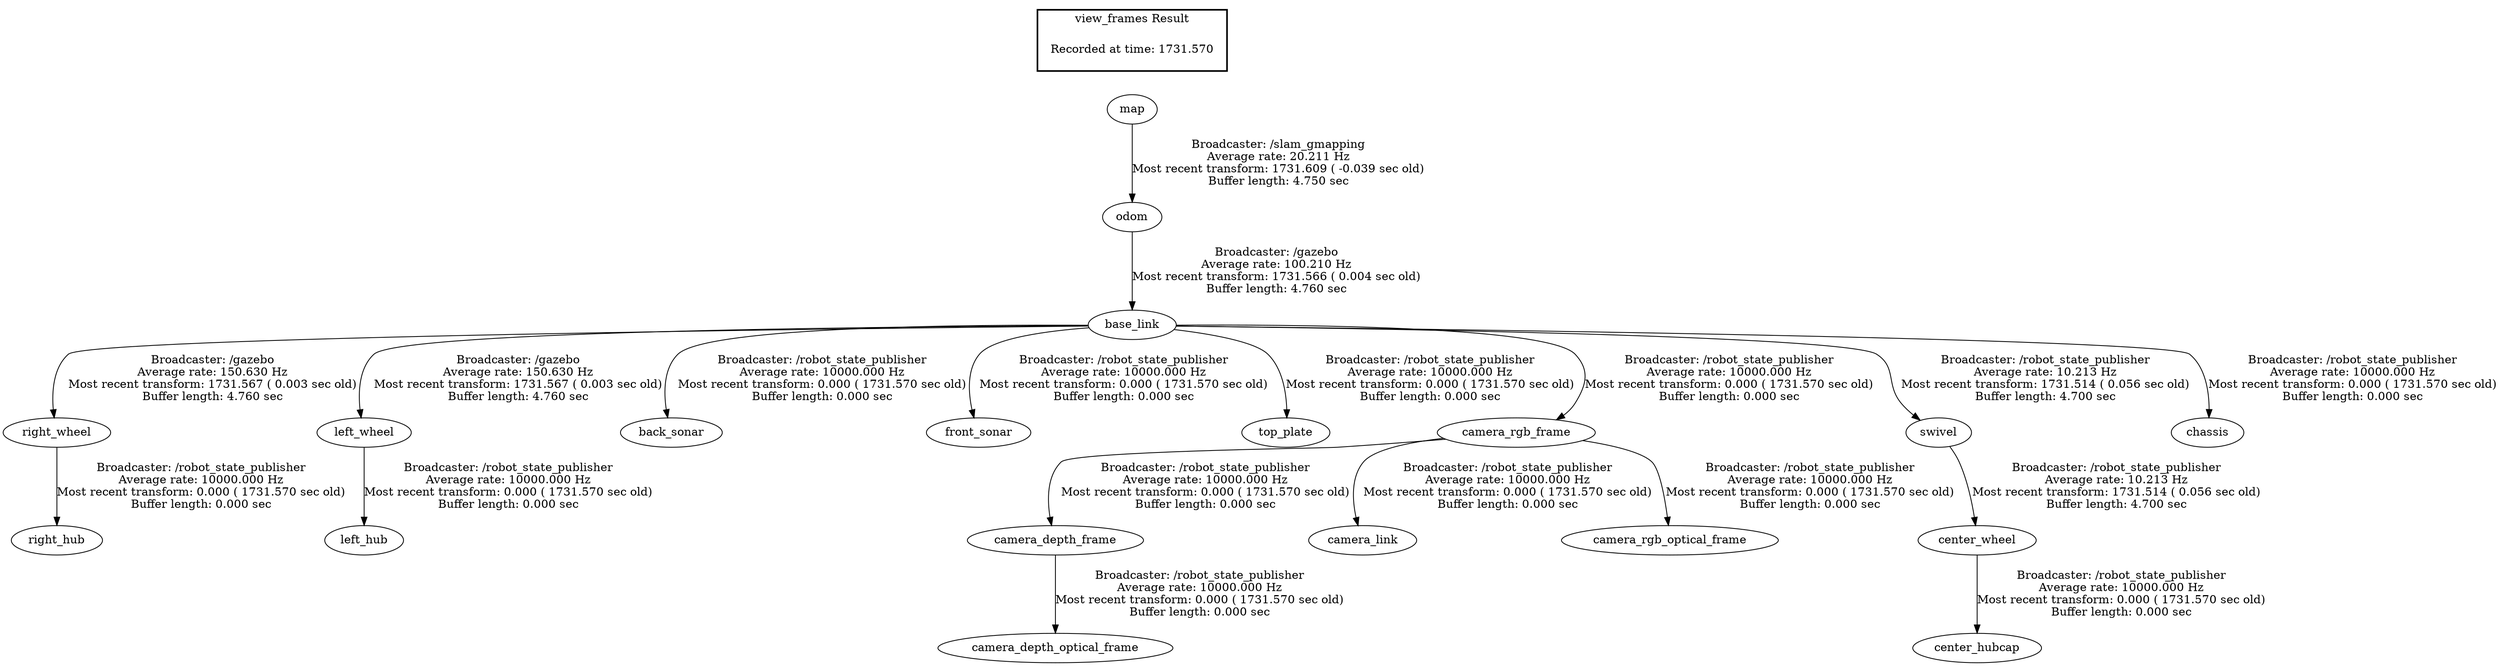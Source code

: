 digraph G {
"odom" -> "base_link"[label="Broadcaster: /gazebo\nAverage rate: 100.210 Hz\nMost recent transform: 1731.566 ( 0.004 sec old)\nBuffer length: 4.760 sec\n"];
"map" -> "odom"[label="Broadcaster: /slam_gmapping\nAverage rate: 20.211 Hz\nMost recent transform: 1731.609 ( -0.039 sec old)\nBuffer length: 4.750 sec\n"];
"base_link" -> "right_wheel"[label="Broadcaster: /gazebo\nAverage rate: 150.630 Hz\nMost recent transform: 1731.567 ( 0.003 sec old)\nBuffer length: 4.760 sec\n"];
"base_link" -> "left_wheel"[label="Broadcaster: /gazebo\nAverage rate: 150.630 Hz\nMost recent transform: 1731.567 ( 0.003 sec old)\nBuffer length: 4.760 sec\n"];
"base_link" -> "back_sonar"[label="Broadcaster: /robot_state_publisher\nAverage rate: 10000.000 Hz\nMost recent transform: 0.000 ( 1731.570 sec old)\nBuffer length: 0.000 sec\n"];
"base_link" -> "front_sonar"[label="Broadcaster: /robot_state_publisher\nAverage rate: 10000.000 Hz\nMost recent transform: 0.000 ( 1731.570 sec old)\nBuffer length: 0.000 sec\n"];
"base_link" -> "top_plate"[label="Broadcaster: /robot_state_publisher\nAverage rate: 10000.000 Hz\nMost recent transform: 0.000 ( 1731.570 sec old)\nBuffer length: 0.000 sec\n"];
"camera_rgb_frame" -> "camera_depth_frame"[label="Broadcaster: /robot_state_publisher\nAverage rate: 10000.000 Hz\nMost recent transform: 0.000 ( 1731.570 sec old)\nBuffer length: 0.000 sec\n"];
"base_link" -> "camera_rgb_frame"[label="Broadcaster: /robot_state_publisher\nAverage rate: 10000.000 Hz\nMost recent transform: 0.000 ( 1731.570 sec old)\nBuffer length: 0.000 sec\n"];
"camera_depth_frame" -> "camera_depth_optical_frame"[label="Broadcaster: /robot_state_publisher\nAverage rate: 10000.000 Hz\nMost recent transform: 0.000 ( 1731.570 sec old)\nBuffer length: 0.000 sec\n"];
"camera_rgb_frame" -> "camera_link"[label="Broadcaster: /robot_state_publisher\nAverage rate: 10000.000 Hz\nMost recent transform: 0.000 ( 1731.570 sec old)\nBuffer length: 0.000 sec\n"];
"camera_rgb_frame" -> "camera_rgb_optical_frame"[label="Broadcaster: /robot_state_publisher\nAverage rate: 10000.000 Hz\nMost recent transform: 0.000 ( 1731.570 sec old)\nBuffer length: 0.000 sec\n"];
"center_wheel" -> "center_hubcap"[label="Broadcaster: /robot_state_publisher\nAverage rate: 10000.000 Hz\nMost recent transform: 0.000 ( 1731.570 sec old)\nBuffer length: 0.000 sec\n"];
"swivel" -> "center_wheel"[label="Broadcaster: /robot_state_publisher\nAverage rate: 10.213 Hz\nMost recent transform: 1731.514 ( 0.056 sec old)\nBuffer length: 4.700 sec\n"];
"base_link" -> "chassis"[label="Broadcaster: /robot_state_publisher\nAverage rate: 10000.000 Hz\nMost recent transform: 0.000 ( 1731.570 sec old)\nBuffer length: 0.000 sec\n"];
"left_wheel" -> "left_hub"[label="Broadcaster: /robot_state_publisher\nAverage rate: 10000.000 Hz\nMost recent transform: 0.000 ( 1731.570 sec old)\nBuffer length: 0.000 sec\n"];
"right_wheel" -> "right_hub"[label="Broadcaster: /robot_state_publisher\nAverage rate: 10000.000 Hz\nMost recent transform: 0.000 ( 1731.570 sec old)\nBuffer length: 0.000 sec\n"];
"base_link" -> "swivel"[label="Broadcaster: /robot_state_publisher\nAverage rate: 10.213 Hz\nMost recent transform: 1731.514 ( 0.056 sec old)\nBuffer length: 4.700 sec\n"];
edge [style=invis];
 subgraph cluster_legend { style=bold; color=black; label ="view_frames Result";
"Recorded at time: 1731.570"[ shape=plaintext ] ;
 }->"map";
}